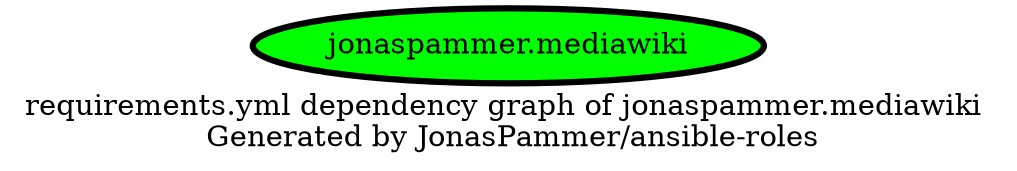 digraph hierarchy {
  label = "requirements.yml dependency graph of jonaspammer.mediawiki \n Generated by JonasPammer/ansible-roles" ;
  overlap=false

  {
    "jonaspammer.mediawiki" [fillcolor=green style=filled penwidth=3]
  }


}